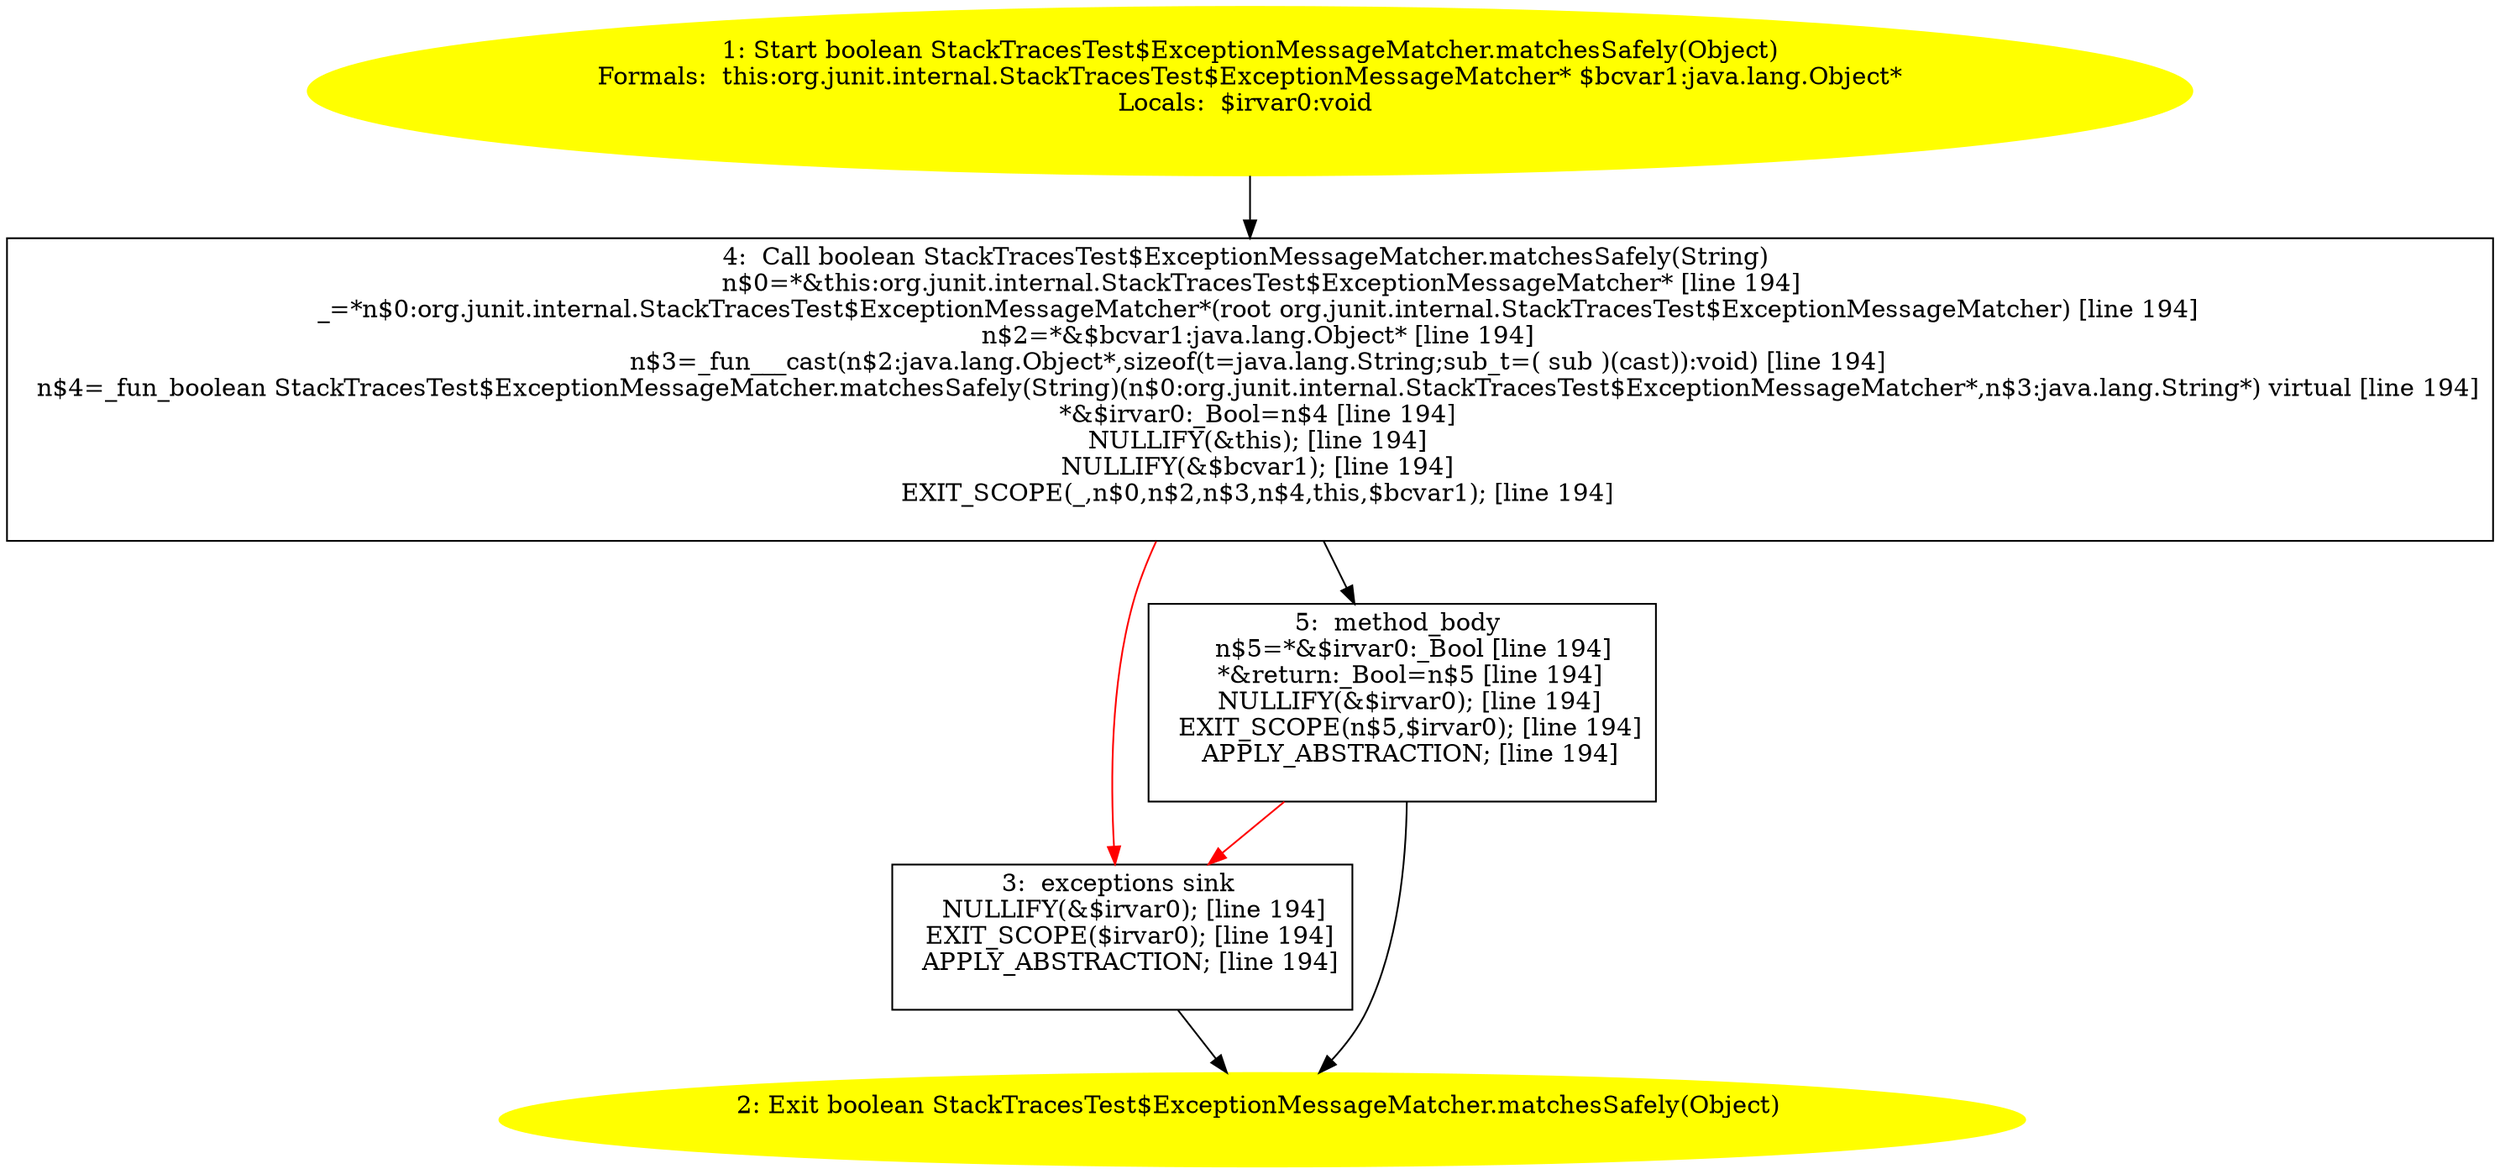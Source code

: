 /* @generated */
digraph cfg {
"org.junit.internal.StackTracesTest$ExceptionMessageMatcher.matchesSafely(java.lang.Object):boolean.feb5cf30291c4cc5d01f8c62c58c603a_1" [label="1: Start boolean StackTracesTest$ExceptionMessageMatcher.matchesSafely(Object)\nFormals:  this:org.junit.internal.StackTracesTest$ExceptionMessageMatcher* $bcvar1:java.lang.Object*\nLocals:  $irvar0:void \n  " color=yellow style=filled]
	

	 "org.junit.internal.StackTracesTest$ExceptionMessageMatcher.matchesSafely(java.lang.Object):boolean.feb5cf30291c4cc5d01f8c62c58c603a_1" -> "org.junit.internal.StackTracesTest$ExceptionMessageMatcher.matchesSafely(java.lang.Object):boolean.feb5cf30291c4cc5d01f8c62c58c603a_4" ;
"org.junit.internal.StackTracesTest$ExceptionMessageMatcher.matchesSafely(java.lang.Object):boolean.feb5cf30291c4cc5d01f8c62c58c603a_2" [label="2: Exit boolean StackTracesTest$ExceptionMessageMatcher.matchesSafely(Object) \n  " color=yellow style=filled]
	

"org.junit.internal.StackTracesTest$ExceptionMessageMatcher.matchesSafely(java.lang.Object):boolean.feb5cf30291c4cc5d01f8c62c58c603a_3" [label="3:  exceptions sink \n   NULLIFY(&$irvar0); [line 194]\n  EXIT_SCOPE($irvar0); [line 194]\n  APPLY_ABSTRACTION; [line 194]\n " shape="box"]
	

	 "org.junit.internal.StackTracesTest$ExceptionMessageMatcher.matchesSafely(java.lang.Object):boolean.feb5cf30291c4cc5d01f8c62c58c603a_3" -> "org.junit.internal.StackTracesTest$ExceptionMessageMatcher.matchesSafely(java.lang.Object):boolean.feb5cf30291c4cc5d01f8c62c58c603a_2" ;
"org.junit.internal.StackTracesTest$ExceptionMessageMatcher.matchesSafely(java.lang.Object):boolean.feb5cf30291c4cc5d01f8c62c58c603a_4" [label="4:  Call boolean StackTracesTest$ExceptionMessageMatcher.matchesSafely(String) \n   n$0=*&this:org.junit.internal.StackTracesTest$ExceptionMessageMatcher* [line 194]\n  _=*n$0:org.junit.internal.StackTracesTest$ExceptionMessageMatcher*(root org.junit.internal.StackTracesTest$ExceptionMessageMatcher) [line 194]\n  n$2=*&$bcvar1:java.lang.Object* [line 194]\n  n$3=_fun___cast(n$2:java.lang.Object*,sizeof(t=java.lang.String;sub_t=( sub )(cast)):void) [line 194]\n  n$4=_fun_boolean StackTracesTest$ExceptionMessageMatcher.matchesSafely(String)(n$0:org.junit.internal.StackTracesTest$ExceptionMessageMatcher*,n$3:java.lang.String*) virtual [line 194]\n  *&$irvar0:_Bool=n$4 [line 194]\n  NULLIFY(&this); [line 194]\n  NULLIFY(&$bcvar1); [line 194]\n  EXIT_SCOPE(_,n$0,n$2,n$3,n$4,this,$bcvar1); [line 194]\n " shape="box"]
	

	 "org.junit.internal.StackTracesTest$ExceptionMessageMatcher.matchesSafely(java.lang.Object):boolean.feb5cf30291c4cc5d01f8c62c58c603a_4" -> "org.junit.internal.StackTracesTest$ExceptionMessageMatcher.matchesSafely(java.lang.Object):boolean.feb5cf30291c4cc5d01f8c62c58c603a_5" ;
	 "org.junit.internal.StackTracesTest$ExceptionMessageMatcher.matchesSafely(java.lang.Object):boolean.feb5cf30291c4cc5d01f8c62c58c603a_4" -> "org.junit.internal.StackTracesTest$ExceptionMessageMatcher.matchesSafely(java.lang.Object):boolean.feb5cf30291c4cc5d01f8c62c58c603a_3" [color="red" ];
"org.junit.internal.StackTracesTest$ExceptionMessageMatcher.matchesSafely(java.lang.Object):boolean.feb5cf30291c4cc5d01f8c62c58c603a_5" [label="5:  method_body \n   n$5=*&$irvar0:_Bool [line 194]\n  *&return:_Bool=n$5 [line 194]\n  NULLIFY(&$irvar0); [line 194]\n  EXIT_SCOPE(n$5,$irvar0); [line 194]\n  APPLY_ABSTRACTION; [line 194]\n " shape="box"]
	

	 "org.junit.internal.StackTracesTest$ExceptionMessageMatcher.matchesSafely(java.lang.Object):boolean.feb5cf30291c4cc5d01f8c62c58c603a_5" -> "org.junit.internal.StackTracesTest$ExceptionMessageMatcher.matchesSafely(java.lang.Object):boolean.feb5cf30291c4cc5d01f8c62c58c603a_2" ;
	 "org.junit.internal.StackTracesTest$ExceptionMessageMatcher.matchesSafely(java.lang.Object):boolean.feb5cf30291c4cc5d01f8c62c58c603a_5" -> "org.junit.internal.StackTracesTest$ExceptionMessageMatcher.matchesSafely(java.lang.Object):boolean.feb5cf30291c4cc5d01f8c62c58c603a_3" [color="red" ];
}

